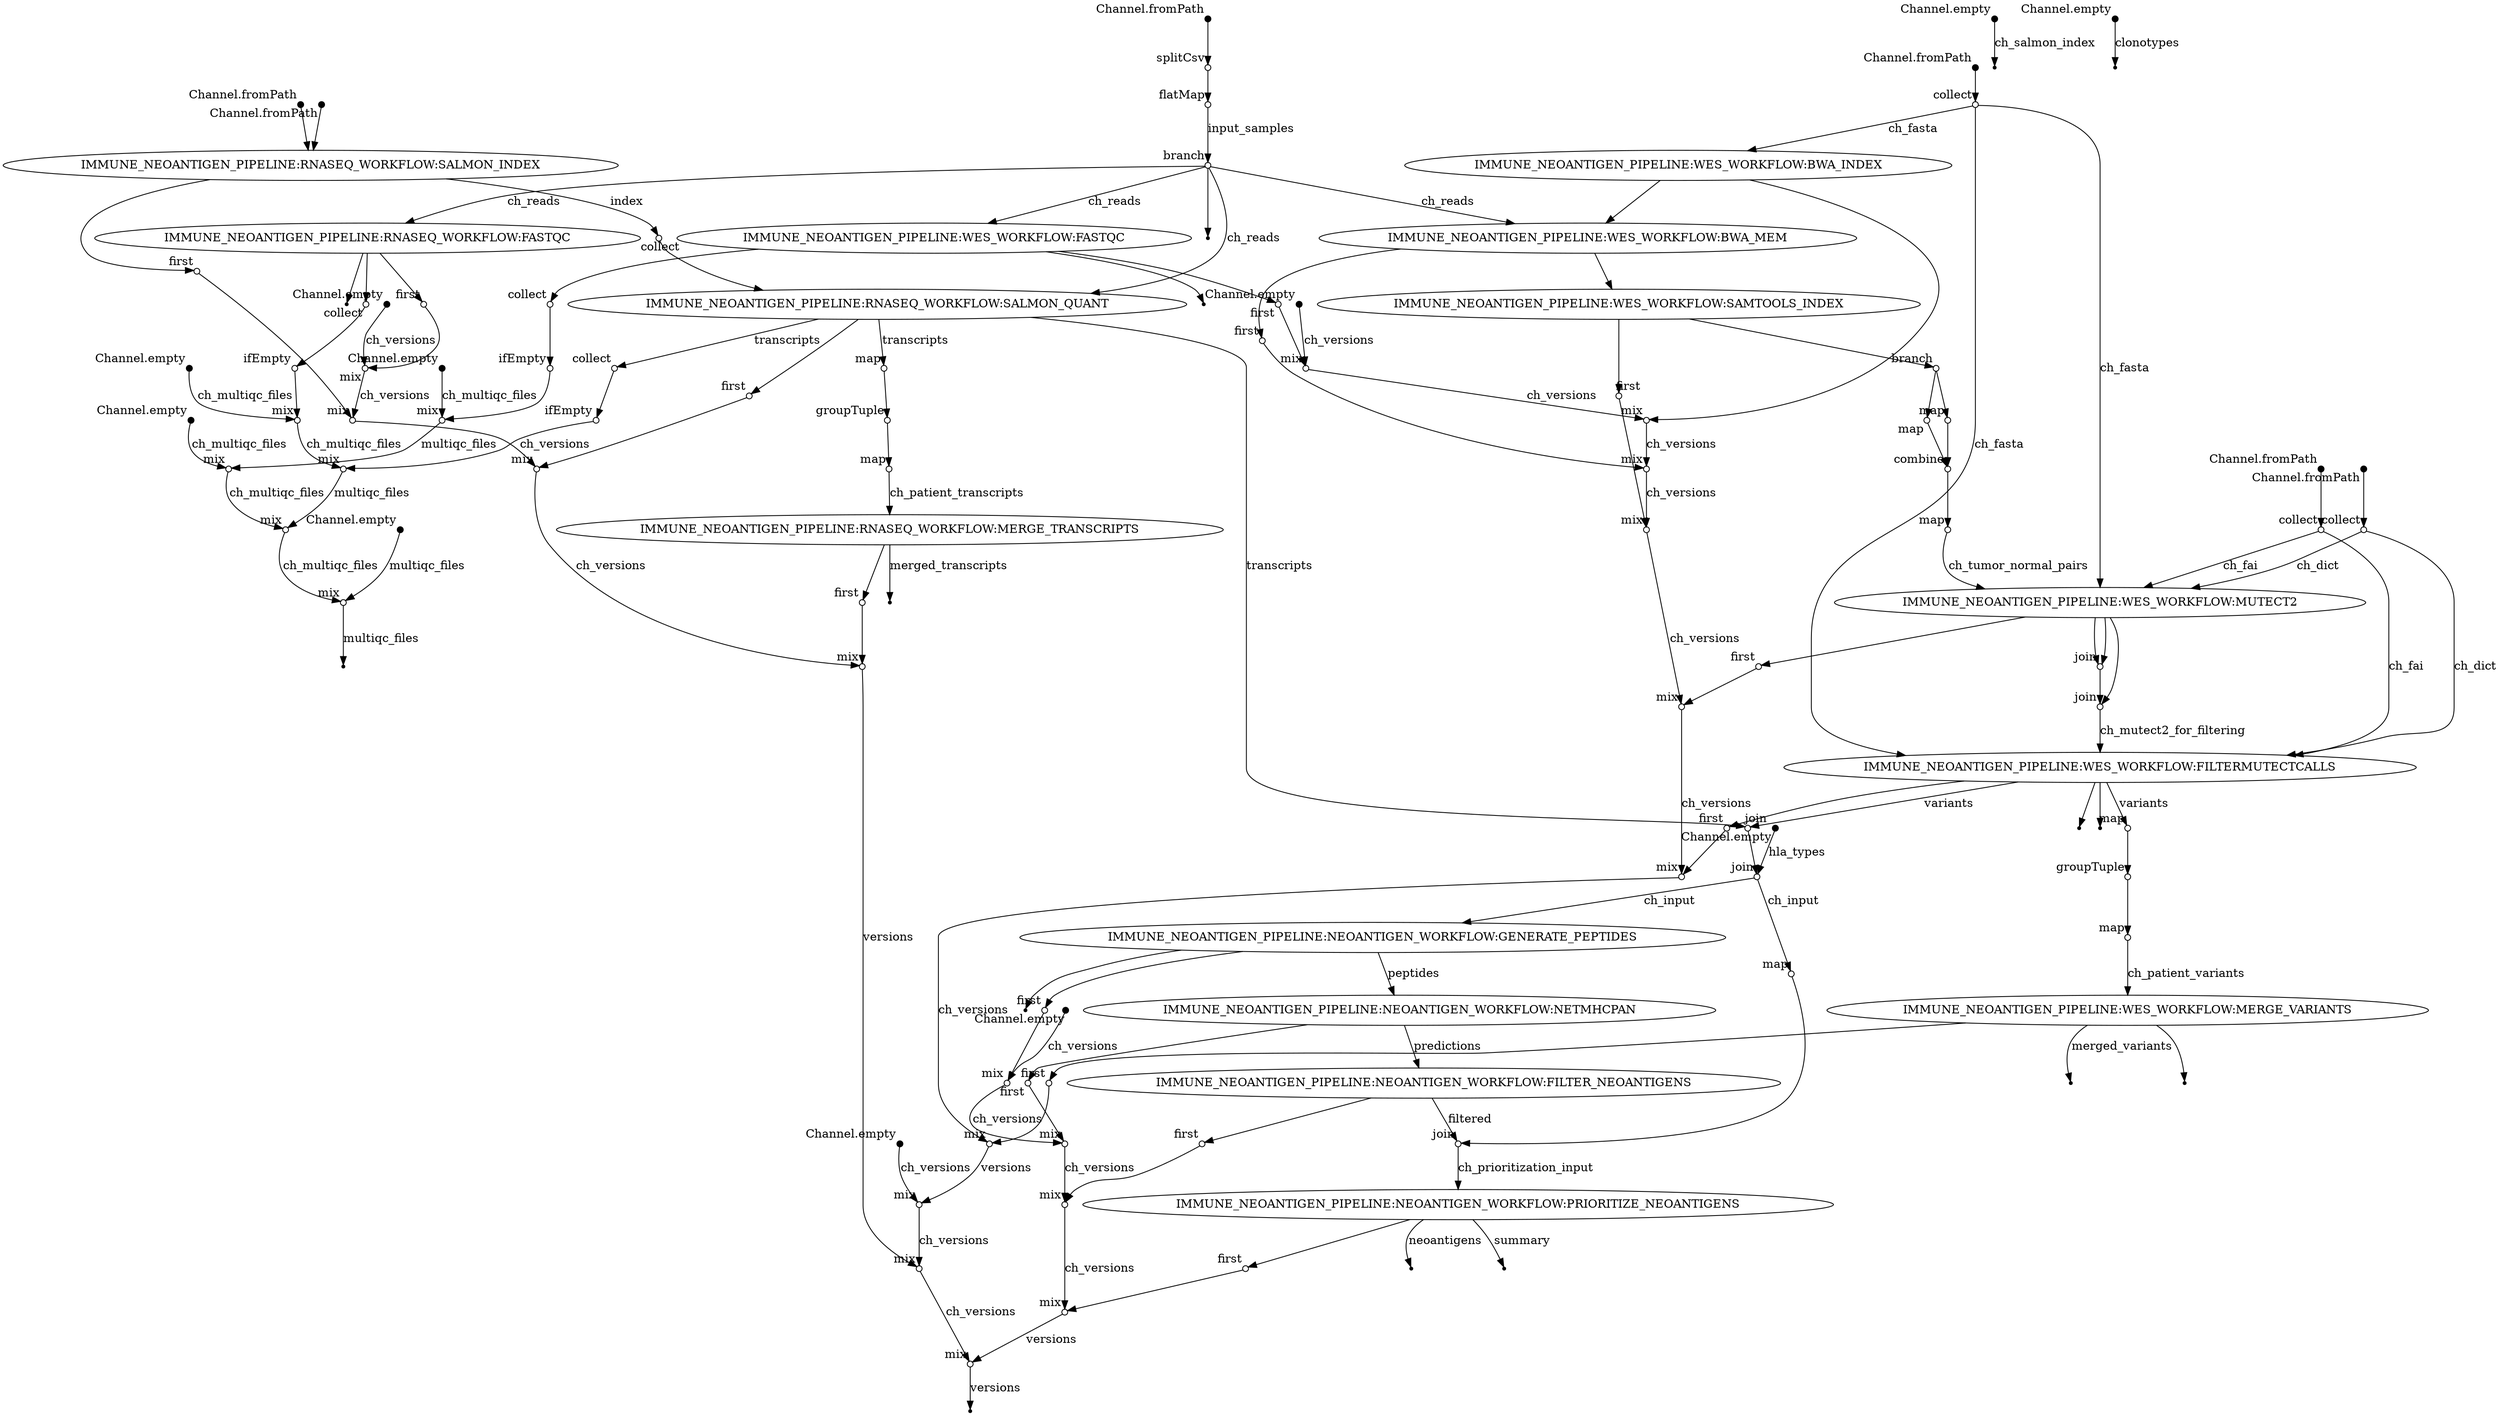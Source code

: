 digraph "pipeline_dag_20250709_224220" {
rankdir=TB;
v0 [shape=point,label="",fixedsize=true,width=0.1,xlabel="Channel.fromPath"];
v1 [shape=circle,label="",fixedsize=true,width=0.1,xlabel="splitCsv"];
v0 -> v1;

v1 [shape=circle,label="",fixedsize=true,width=0.1,xlabel="splitCsv"];
v2 [shape=circle,label="",fixedsize=true,width=0.1,xlabel="flatMap"];
v1 -> v2;

v2 [shape=circle,label="",fixedsize=true,width=0.1,xlabel="flatMap"];
v5 [shape=circle,label="",fixedsize=true,width=0.1,xlabel="branch"];
v2 -> v5 [label="input_samples"];

v3 [shape=point,label="",fixedsize=true,width=0.1,xlabel="Channel.empty"];
v54 [shape=circle,label="",fixedsize=true,width=0.1,xlabel="mix"];
v3 -> v54 [label="ch_versions"];

v4 [shape=point,label="",fixedsize=true,width=0.1,xlabel="Channel.empty"];
v55 [shape=circle,label="",fixedsize=true,width=0.1,xlabel="mix"];
v4 -> v55 [label="ch_multiqc_files"];

v5 [shape=circle,label="",fixedsize=true,width=0.1,xlabel="branch"];
v6 [shape=point];
v5 -> v6;

v5 [shape=circle,label="",fixedsize=true,width=0.1,xlabel="branch"];
v58 [label="IMMUNE_NEOANTIGEN_PIPELINE:RNASEQ_WORKFLOW:FASTQC"];
v5 -> v58 [label="ch_reads"];

v5 [shape=circle,label="",fixedsize=true,width=0.1,xlabel="branch"];
v15 [label="IMMUNE_NEOANTIGEN_PIPELINE:WES_WORKFLOW:FASTQC"];
v5 -> v15 [label="ch_reads"];

v7 [shape=point,label="",fixedsize=true,width=0.1,xlabel="Channel.empty"];
v18 [shape=circle,label="",fixedsize=true,width=0.1,xlabel="mix"];
v7 -> v18 [label="ch_versions"];

v8 [shape=point,label="",fixedsize=true,width=0.1,xlabel="Channel.empty"];
v21 [shape=circle,label="",fixedsize=true,width=0.1,xlabel="mix"];
v8 -> v21 [label="ch_multiqc_files"];

v9 [shape=point,label="",fixedsize=true,width=0.1,xlabel="Channel.fromPath"];
v10 [shape=circle,label="",fixedsize=true,width=0.1,xlabel="collect"];
v9 -> v10;

v10 [shape=circle,label="",fixedsize=true,width=0.1,xlabel="collect"];
v22 [label="IMMUNE_NEOANTIGEN_PIPELINE:WES_WORKFLOW:BWA_INDEX"];
v10 -> v22 [label="ch_fasta"];

v11 [shape=point,label="",fixedsize=true,width=0.1,xlabel="Channel.fromPath"];
v12 [shape=circle,label="",fixedsize=true,width=0.1,xlabel="collect"];
v11 -> v12;

v12 [shape=circle,label="",fixedsize=true,width=0.1,xlabel="collect"];
v35 [label="IMMUNE_NEOANTIGEN_PIPELINE:WES_WORKFLOW:MUTECT2"];
v12 -> v35 [label="ch_fai"];

v13 [shape=point,label="",fixedsize=true,width=0.1,xlabel="Channel.fromPath"];
v14 [shape=circle,label="",fixedsize=true,width=0.1,xlabel="collect"];
v13 -> v14;

v14 [shape=circle,label="",fixedsize=true,width=0.1,xlabel="collect"];
v35 [label="IMMUNE_NEOANTIGEN_PIPELINE:WES_WORKFLOW:MUTECT2"];
v14 -> v35 [label="ch_dict"];

v15 [label="IMMUNE_NEOANTIGEN_PIPELINE:WES_WORKFLOW:FASTQC"];
v16 [shape=point];
v15 -> v16;

v15 [label="IMMUNE_NEOANTIGEN_PIPELINE:WES_WORKFLOW:FASTQC"];
v19 [shape=circle,label="",fixedsize=true,width=0.1,xlabel="collect"];
v15 -> v19;

v15 [label="IMMUNE_NEOANTIGEN_PIPELINE:WES_WORKFLOW:FASTQC"];
v17 [shape=circle,label="",fixedsize=true,width=0.1,xlabel="first"];
v15 -> v17;

v17 [shape=circle,label="",fixedsize=true,width=0.1,xlabel="first"];
v18 [shape=circle,label="",fixedsize=true,width=0.1,xlabel="mix"];
v17 -> v18;

v18 [shape=circle,label="",fixedsize=true,width=0.1,xlabel="mix"];
v23 [shape=circle,label="",fixedsize=true,width=0.1,xlabel="mix"];
v18 -> v23 [label="ch_versions"];

v19 [shape=circle,label="",fixedsize=true,width=0.1,xlabel="collect"];
v20 [shape=circle,label="",fixedsize=true,width=0.1,xlabel="ifEmpty"];
v19 -> v20;

v20 [shape=circle,label="",fixedsize=true,width=0.1,xlabel="ifEmpty"];
v21 [shape=circle,label="",fixedsize=true,width=0.1,xlabel="mix"];
v20 -> v21;

v21 [shape=circle,label="",fixedsize=true,width=0.1,xlabel="mix"];
v55 [shape=circle,label="",fixedsize=true,width=0.1,xlabel="mix"];
v21 -> v55 [label="multiqc_files"];

v22 [label="IMMUNE_NEOANTIGEN_PIPELINE:WES_WORKFLOW:BWA_INDEX"];
v24 [label="IMMUNE_NEOANTIGEN_PIPELINE:WES_WORKFLOW:BWA_MEM"];
v22 -> v24;

v22 [label="IMMUNE_NEOANTIGEN_PIPELINE:WES_WORKFLOW:BWA_INDEX"];
v23 [shape=circle,label="",fixedsize=true,width=0.1,xlabel="mix"];
v22 -> v23;

v23 [shape=circle,label="",fixedsize=true,width=0.1,xlabel="mix"];
v26 [shape=circle,label="",fixedsize=true,width=0.1,xlabel="mix"];
v23 -> v26 [label="ch_versions"];

v5 [shape=circle,label="",fixedsize=true,width=0.1,xlabel="branch"];
v24 [label="IMMUNE_NEOANTIGEN_PIPELINE:WES_WORKFLOW:BWA_MEM"];
v5 -> v24 [label="ch_reads"];

v24 [label="IMMUNE_NEOANTIGEN_PIPELINE:WES_WORKFLOW:BWA_MEM"];
v27 [label="IMMUNE_NEOANTIGEN_PIPELINE:WES_WORKFLOW:SAMTOOLS_INDEX"];
v24 -> v27;

v24 [label="IMMUNE_NEOANTIGEN_PIPELINE:WES_WORKFLOW:BWA_MEM"];
v25 [shape=circle,label="",fixedsize=true,width=0.1,xlabel="first"];
v24 -> v25;

v25 [shape=circle,label="",fixedsize=true,width=0.1,xlabel="first"];
v26 [shape=circle,label="",fixedsize=true,width=0.1,xlabel="mix"];
v25 -> v26;

v26 [shape=circle,label="",fixedsize=true,width=0.1,xlabel="mix"];
v29 [shape=circle,label="",fixedsize=true,width=0.1,xlabel="mix"];
v26 -> v29 [label="ch_versions"];

v27 [label="IMMUNE_NEOANTIGEN_PIPELINE:WES_WORKFLOW:SAMTOOLS_INDEX"];
v30 [shape=circle,label="",fixedsize=true,width=0.1,xlabel="branch"];
v27 -> v30;

v27 [label="IMMUNE_NEOANTIGEN_PIPELINE:WES_WORKFLOW:SAMTOOLS_INDEX"];
v28 [shape=circle,label="",fixedsize=true,width=0.1,xlabel="first"];
v27 -> v28;

v28 [shape=circle,label="",fixedsize=true,width=0.1,xlabel="first"];
v29 [shape=circle,label="",fixedsize=true,width=0.1,xlabel="mix"];
v28 -> v29;

v29 [shape=circle,label="",fixedsize=true,width=0.1,xlabel="mix"];
v37 [shape=circle,label="",fixedsize=true,width=0.1,xlabel="mix"];
v29 -> v37 [label="ch_versions"];

v30 [shape=circle,label="",fixedsize=true,width=0.1,xlabel="branch"];
v32 [shape=circle,label="",fixedsize=true,width=0.1,xlabel="map"];
v30 -> v32;

v30 [shape=circle,label="",fixedsize=true,width=0.1,xlabel="branch"];
v31 [shape=circle,label="",fixedsize=true,width=0.1,xlabel="map"];
v30 -> v31;

v31 [shape=circle,label="",fixedsize=true,width=0.1,xlabel="map"];
v33 [shape=circle,label="",fixedsize=true,width=0.1,xlabel="combine"];
v31 -> v33;

v32 [shape=circle,label="",fixedsize=true,width=0.1,xlabel="map"];
v33 [shape=circle,label="",fixedsize=true,width=0.1,xlabel="combine"];
v32 -> v33;

v33 [shape=circle,label="",fixedsize=true,width=0.1,xlabel="combine"];
v34 [shape=circle,label="",fixedsize=true,width=0.1,xlabel="map"];
v33 -> v34;

v34 [shape=circle,label="",fixedsize=true,width=0.1,xlabel="map"];
v35 [label="IMMUNE_NEOANTIGEN_PIPELINE:WES_WORKFLOW:MUTECT2"];
v34 -> v35 [label="ch_tumor_normal_pairs"];

v10 [shape=circle,label="",fixedsize=true,width=0.1,xlabel="collect"];
v35 [label="IMMUNE_NEOANTIGEN_PIPELINE:WES_WORKFLOW:MUTECT2"];
v10 -> v35 [label="ch_fasta"];

v35 [label="IMMUNE_NEOANTIGEN_PIPELINE:WES_WORKFLOW:MUTECT2"];
v38 [shape=circle,label="",fixedsize=true,width=0.1,xlabel="join"];
v35 -> v38;

v35 [label="IMMUNE_NEOANTIGEN_PIPELINE:WES_WORKFLOW:MUTECT2"];
v38 [shape=circle,label="",fixedsize=true,width=0.1,xlabel="join"];
v35 -> v38;

v35 [label="IMMUNE_NEOANTIGEN_PIPELINE:WES_WORKFLOW:MUTECT2"];
v39 [shape=circle,label="",fixedsize=true,width=0.1,xlabel="join"];
v35 -> v39;

v35 [label="IMMUNE_NEOANTIGEN_PIPELINE:WES_WORKFLOW:MUTECT2"];
v36 [shape=circle,label="",fixedsize=true,width=0.1,xlabel="first"];
v35 -> v36;

v36 [shape=circle,label="",fixedsize=true,width=0.1,xlabel="first"];
v37 [shape=circle,label="",fixedsize=true,width=0.1,xlabel="mix"];
v36 -> v37;

v37 [shape=circle,label="",fixedsize=true,width=0.1,xlabel="mix"];
v44 [shape=circle,label="",fixedsize=true,width=0.1,xlabel="mix"];
v37 -> v44 [label="ch_versions"];

v38 [shape=circle,label="",fixedsize=true,width=0.1,xlabel="join"];
v39 [shape=circle,label="",fixedsize=true,width=0.1,xlabel="join"];
v38 -> v39;

v39 [shape=circle,label="",fixedsize=true,width=0.1,xlabel="join"];
v40 [label="IMMUNE_NEOANTIGEN_PIPELINE:WES_WORKFLOW:FILTERMUTECTCALLS"];
v39 -> v40 [label="ch_mutect2_for_filtering"];

v10 [shape=circle,label="",fixedsize=true,width=0.1,xlabel="collect"];
v40 [label="IMMUNE_NEOANTIGEN_PIPELINE:WES_WORKFLOW:FILTERMUTECTCALLS"];
v10 -> v40 [label="ch_fasta"];

v12 [shape=circle,label="",fixedsize=true,width=0.1,xlabel="collect"];
v40 [label="IMMUNE_NEOANTIGEN_PIPELINE:WES_WORKFLOW:FILTERMUTECTCALLS"];
v12 -> v40 [label="ch_fai"];

v14 [shape=circle,label="",fixedsize=true,width=0.1,xlabel="collect"];
v40 [label="IMMUNE_NEOANTIGEN_PIPELINE:WES_WORKFLOW:FILTERMUTECTCALLS"];
v14 -> v40 [label="ch_dict"];

v40 [label="IMMUNE_NEOANTIGEN_PIPELINE:WES_WORKFLOW:FILTERMUTECTCALLS"];
v46 [shape=circle,label="",fixedsize=true,width=0.1,xlabel="map"];
v40 -> v46 [label="variants"];

v40 [label="IMMUNE_NEOANTIGEN_PIPELINE:WES_WORKFLOW:FILTERMUTECTCALLS"];
v42 [shape=point];
v40 -> v42;

v40 [label="IMMUNE_NEOANTIGEN_PIPELINE:WES_WORKFLOW:FILTERMUTECTCALLS"];
v41 [shape=point];
v40 -> v41;

v40 [label="IMMUNE_NEOANTIGEN_PIPELINE:WES_WORKFLOW:FILTERMUTECTCALLS"];
v43 [shape=circle,label="",fixedsize=true,width=0.1,xlabel="first"];
v40 -> v43;

v43 [shape=circle,label="",fixedsize=true,width=0.1,xlabel="first"];
v44 [shape=circle,label="",fixedsize=true,width=0.1,xlabel="mix"];
v43 -> v44;

v44 [shape=circle,label="",fixedsize=true,width=0.1,xlabel="mix"];
v53 [shape=circle,label="",fixedsize=true,width=0.1,xlabel="mix"];
v44 -> v53 [label="ch_versions"];

v45 [shape=point,label="",fixedsize=true,width=0.1,xlabel="Channel.empty"];
v89 [shape=circle,label="",fixedsize=true,width=0.1,xlabel="join"];
v45 -> v89 [label="hla_types"];

v46 [shape=circle,label="",fixedsize=true,width=0.1,xlabel="map"];
v47 [shape=circle,label="",fixedsize=true,width=0.1,xlabel="groupTuple"];
v46 -> v47;

v47 [shape=circle,label="",fixedsize=true,width=0.1,xlabel="groupTuple"];
v48 [shape=circle,label="",fixedsize=true,width=0.1,xlabel="map"];
v47 -> v48;

v48 [shape=circle,label="",fixedsize=true,width=0.1,xlabel="map"];
v49 [label="IMMUNE_NEOANTIGEN_PIPELINE:WES_WORKFLOW:MERGE_VARIANTS"];
v48 -> v49 [label="ch_patient_variants"];

v49 [label="IMMUNE_NEOANTIGEN_PIPELINE:WES_WORKFLOW:MERGE_VARIANTS"];
v51 [shape=point];
v49 -> v51 [label="merged_variants"];

v49 [label="IMMUNE_NEOANTIGEN_PIPELINE:WES_WORKFLOW:MERGE_VARIANTS"];
v50 [shape=point];
v49 -> v50;

v49 [label="IMMUNE_NEOANTIGEN_PIPELINE:WES_WORKFLOW:MERGE_VARIANTS"];
v52 [shape=circle,label="",fixedsize=true,width=0.1,xlabel="first"];
v49 -> v52;

v52 [shape=circle,label="",fixedsize=true,width=0.1,xlabel="first"];
v53 [shape=circle,label="",fixedsize=true,width=0.1,xlabel="mix"];
v52 -> v53;

v53 [shape=circle,label="",fixedsize=true,width=0.1,xlabel="mix"];
v54 [shape=circle,label="",fixedsize=true,width=0.1,xlabel="mix"];
v53 -> v54 [label="versions"];

v54 [shape=circle,label="",fixedsize=true,width=0.1,xlabel="mix"];
v86 [shape=circle,label="",fixedsize=true,width=0.1,xlabel="mix"];
v54 -> v86 [label="ch_versions"];

v55 [shape=circle,label="",fixedsize=true,width=0.1,xlabel="mix"];
v87 [shape=circle,label="",fixedsize=true,width=0.1,xlabel="mix"];
v55 -> v87 [label="ch_multiqc_files"];

v56 [shape=point,label="",fixedsize=true,width=0.1,xlabel="Channel.empty"];
v61 [shape=circle,label="",fixedsize=true,width=0.1,xlabel="mix"];
v56 -> v61 [label="ch_versions"];

v57 [shape=point,label="",fixedsize=true,width=0.1,xlabel="Channel.empty"];
v64 [shape=circle,label="",fixedsize=true,width=0.1,xlabel="mix"];
v57 -> v64 [label="ch_multiqc_files"];

v58 [label="IMMUNE_NEOANTIGEN_PIPELINE:RNASEQ_WORKFLOW:FASTQC"];
v59 [shape=point];
v58 -> v59;

v58 [label="IMMUNE_NEOANTIGEN_PIPELINE:RNASEQ_WORKFLOW:FASTQC"];
v62 [shape=circle,label="",fixedsize=true,width=0.1,xlabel="collect"];
v58 -> v62;

v58 [label="IMMUNE_NEOANTIGEN_PIPELINE:RNASEQ_WORKFLOW:FASTQC"];
v60 [shape=circle,label="",fixedsize=true,width=0.1,xlabel="first"];
v58 -> v60;

v60 [shape=circle,label="",fixedsize=true,width=0.1,xlabel="first"];
v61 [shape=circle,label="",fixedsize=true,width=0.1,xlabel="mix"];
v60 -> v61;

v61 [shape=circle,label="",fixedsize=true,width=0.1,xlabel="mix"];
v71 [shape=circle,label="",fixedsize=true,width=0.1,xlabel="mix"];
v61 -> v71 [label="ch_versions"];

v62 [shape=circle,label="",fixedsize=true,width=0.1,xlabel="collect"];
v63 [shape=circle,label="",fixedsize=true,width=0.1,xlabel="ifEmpty"];
v62 -> v63;

v63 [shape=circle,label="",fixedsize=true,width=0.1,xlabel="ifEmpty"];
v64 [shape=circle,label="",fixedsize=true,width=0.1,xlabel="mix"];
v63 -> v64;

v64 [shape=circle,label="",fixedsize=true,width=0.1,xlabel="mix"];
v78 [shape=circle,label="",fixedsize=true,width=0.1,xlabel="mix"];
v64 -> v78 [label="ch_multiqc_files"];

v65 [shape=point,label="",fixedsize=true,width=0.1,xlabel="Channel.empty"];
v66 [shape=point];
v65 -> v66 [label="ch_salmon_index"];

v67 [shape=point,label="",fixedsize=true,width=0.1,xlabel="Channel.fromPath"];
v69 [label="IMMUNE_NEOANTIGEN_PIPELINE:RNASEQ_WORKFLOW:SALMON_INDEX"];
v67 -> v69;

v68 [shape=point,label="",fixedsize=true,width=0.1,xlabel="Channel.fromPath"];
v69 [label="IMMUNE_NEOANTIGEN_PIPELINE:RNASEQ_WORKFLOW:SALMON_INDEX"];
v68 -> v69;

v69 [label="IMMUNE_NEOANTIGEN_PIPELINE:RNASEQ_WORKFLOW:SALMON_INDEX"];
v72 [shape=circle,label="",fixedsize=true,width=0.1,xlabel="collect"];
v69 -> v72 [label="index"];

v69 [label="IMMUNE_NEOANTIGEN_PIPELINE:RNASEQ_WORKFLOW:SALMON_INDEX"];
v70 [shape=circle,label="",fixedsize=true,width=0.1,xlabel="first"];
v69 -> v70;

v70 [shape=circle,label="",fixedsize=true,width=0.1,xlabel="first"];
v71 [shape=circle,label="",fixedsize=true,width=0.1,xlabel="mix"];
v70 -> v71;

v71 [shape=circle,label="",fixedsize=true,width=0.1,xlabel="mix"];
v75 [shape=circle,label="",fixedsize=true,width=0.1,xlabel="mix"];
v71 -> v75 [label="ch_versions"];

v72 [shape=circle,label="",fixedsize=true,width=0.1,xlabel="collect"];
v73 [label="IMMUNE_NEOANTIGEN_PIPELINE:RNASEQ_WORKFLOW:SALMON_QUANT"];
v72 -> v73;

v5 [shape=circle,label="",fixedsize=true,width=0.1,xlabel="branch"];
v73 [label="IMMUNE_NEOANTIGEN_PIPELINE:RNASEQ_WORKFLOW:SALMON_QUANT"];
v5 -> v73 [label="ch_reads"];

v73 [label="IMMUNE_NEOANTIGEN_PIPELINE:RNASEQ_WORKFLOW:SALMON_QUANT"];
v76 [shape=circle,label="",fixedsize=true,width=0.1,xlabel="collect"];
v73 -> v76 [label="transcripts"];

v73 [label="IMMUNE_NEOANTIGEN_PIPELINE:RNASEQ_WORKFLOW:SALMON_QUANT"];
v74 [shape=circle,label="",fixedsize=true,width=0.1,xlabel="first"];
v73 -> v74;

v74 [shape=circle,label="",fixedsize=true,width=0.1,xlabel="first"];
v75 [shape=circle,label="",fixedsize=true,width=0.1,xlabel="mix"];
v74 -> v75;

v75 [shape=circle,label="",fixedsize=true,width=0.1,xlabel="mix"];
v85 [shape=circle,label="",fixedsize=true,width=0.1,xlabel="mix"];
v75 -> v85 [label="ch_versions"];

v76 [shape=circle,label="",fixedsize=true,width=0.1,xlabel="collect"];
v77 [shape=circle,label="",fixedsize=true,width=0.1,xlabel="ifEmpty"];
v76 -> v77;

v77 [shape=circle,label="",fixedsize=true,width=0.1,xlabel="ifEmpty"];
v78 [shape=circle,label="",fixedsize=true,width=0.1,xlabel="mix"];
v77 -> v78;

v78 [shape=circle,label="",fixedsize=true,width=0.1,xlabel="mix"];
v87 [shape=circle,label="",fixedsize=true,width=0.1,xlabel="mix"];
v78 -> v87 [label="multiqc_files"];

v73 [label="IMMUNE_NEOANTIGEN_PIPELINE:RNASEQ_WORKFLOW:SALMON_QUANT"];
v79 [shape=circle,label="",fixedsize=true,width=0.1,xlabel="map"];
v73 -> v79 [label="transcripts"];

v79 [shape=circle,label="",fixedsize=true,width=0.1,xlabel="map"];
v80 [shape=circle,label="",fixedsize=true,width=0.1,xlabel="groupTuple"];
v79 -> v80;

v80 [shape=circle,label="",fixedsize=true,width=0.1,xlabel="groupTuple"];
v81 [shape=circle,label="",fixedsize=true,width=0.1,xlabel="map"];
v80 -> v81;

v81 [shape=circle,label="",fixedsize=true,width=0.1,xlabel="map"];
v82 [label="IMMUNE_NEOANTIGEN_PIPELINE:RNASEQ_WORKFLOW:MERGE_TRANSCRIPTS"];
v81 -> v82 [label="ch_patient_transcripts"];

v82 [label="IMMUNE_NEOANTIGEN_PIPELINE:RNASEQ_WORKFLOW:MERGE_TRANSCRIPTS"];
v83 [shape=point];
v82 -> v83 [label="merged_transcripts"];

v82 [label="IMMUNE_NEOANTIGEN_PIPELINE:RNASEQ_WORKFLOW:MERGE_TRANSCRIPTS"];
v84 [shape=circle,label="",fixedsize=true,width=0.1,xlabel="first"];
v82 -> v84;

v84 [shape=circle,label="",fixedsize=true,width=0.1,xlabel="first"];
v85 [shape=circle,label="",fixedsize=true,width=0.1,xlabel="mix"];
v84 -> v85;

v85 [shape=circle,label="",fixedsize=true,width=0.1,xlabel="mix"];
v86 [shape=circle,label="",fixedsize=true,width=0.1,xlabel="mix"];
v85 -> v86 [label="versions"];

v86 [shape=circle,label="",fixedsize=true,width=0.1,xlabel="mix"];
v109 [shape=circle,label="",fixedsize=true,width=0.1,xlabel="mix"];
v86 -> v109 [label="ch_versions"];

v87 [shape=circle,label="",fixedsize=true,width=0.1,xlabel="mix"];
v111 [shape=circle,label="",fixedsize=true,width=0.1,xlabel="mix"];
v87 -> v111 [label="ch_multiqc_files"];

v40 [label="IMMUNE_NEOANTIGEN_PIPELINE:WES_WORKFLOW:FILTERMUTECTCALLS"];
v88 [shape=circle,label="",fixedsize=true,width=0.1,xlabel="join"];
v40 -> v88 [label="variants"];

v73 [label="IMMUNE_NEOANTIGEN_PIPELINE:RNASEQ_WORKFLOW:SALMON_QUANT"];
v88 [shape=circle,label="",fixedsize=true,width=0.1,xlabel="join"];
v73 -> v88 [label="transcripts"];

v88 [shape=circle,label="",fixedsize=true,width=0.1,xlabel="join"];
v89 [shape=circle,label="",fixedsize=true,width=0.1,xlabel="join"];
v88 -> v89;

v89 [shape=circle,label="",fixedsize=true,width=0.1,xlabel="join"];
v92 [label="IMMUNE_NEOANTIGEN_PIPELINE:NEOANTIGEN_WORKFLOW:GENERATE_PEPTIDES"];
v89 -> v92 [label="ch_input"];

v90 [shape=point,label="",fixedsize=true,width=0.1,xlabel="Channel.empty"];
v95 [shape=circle,label="",fixedsize=true,width=0.1,xlabel="mix"];
v90 -> v95 [label="ch_versions"];

v91 [shape=point,label="",fixedsize=true,width=0.1,xlabel="Channel.empty"];
v111 [shape=circle,label="",fixedsize=true,width=0.1,xlabel="mix"];
v91 -> v111 [label="multiqc_files"];

v92 [label="IMMUNE_NEOANTIGEN_PIPELINE:NEOANTIGEN_WORKFLOW:GENERATE_PEPTIDES"];
v96 [label="IMMUNE_NEOANTIGEN_PIPELINE:NEOANTIGEN_WORKFLOW:NETMHCPAN"];
v92 -> v96 [label="peptides"];

v92 [label="IMMUNE_NEOANTIGEN_PIPELINE:NEOANTIGEN_WORKFLOW:GENERATE_PEPTIDES"];
v93 [shape=point];
v92 -> v93;

v92 [label="IMMUNE_NEOANTIGEN_PIPELINE:NEOANTIGEN_WORKFLOW:GENERATE_PEPTIDES"];
v94 [shape=circle,label="",fixedsize=true,width=0.1,xlabel="first"];
v92 -> v94;

v94 [shape=circle,label="",fixedsize=true,width=0.1,xlabel="first"];
v95 [shape=circle,label="",fixedsize=true,width=0.1,xlabel="mix"];
v94 -> v95;

v95 [shape=circle,label="",fixedsize=true,width=0.1,xlabel="mix"];
v98 [shape=circle,label="",fixedsize=true,width=0.1,xlabel="mix"];
v95 -> v98 [label="ch_versions"];

v96 [label="IMMUNE_NEOANTIGEN_PIPELINE:NEOANTIGEN_WORKFLOW:NETMHCPAN"];
v99 [label="IMMUNE_NEOANTIGEN_PIPELINE:NEOANTIGEN_WORKFLOW:FILTER_NEOANTIGENS"];
v96 -> v99 [label="predictions"];

v96 [label="IMMUNE_NEOANTIGEN_PIPELINE:NEOANTIGEN_WORKFLOW:NETMHCPAN"];
v97 [shape=circle,label="",fixedsize=true,width=0.1,xlabel="first"];
v96 -> v97;

v97 [shape=circle,label="",fixedsize=true,width=0.1,xlabel="first"];
v98 [shape=circle,label="",fixedsize=true,width=0.1,xlabel="mix"];
v97 -> v98;

v98 [shape=circle,label="",fixedsize=true,width=0.1,xlabel="mix"];
v101 [shape=circle,label="",fixedsize=true,width=0.1,xlabel="mix"];
v98 -> v101 [label="ch_versions"];

v99 [label="IMMUNE_NEOANTIGEN_PIPELINE:NEOANTIGEN_WORKFLOW:FILTER_NEOANTIGENS"];
v103 [shape=circle,label="",fixedsize=true,width=0.1,xlabel="join"];
v99 -> v103 [label="filtered"];

v99 [label="IMMUNE_NEOANTIGEN_PIPELINE:NEOANTIGEN_WORKFLOW:FILTER_NEOANTIGENS"];
v100 [shape=circle,label="",fixedsize=true,width=0.1,xlabel="first"];
v99 -> v100;

v100 [shape=circle,label="",fixedsize=true,width=0.1,xlabel="first"];
v101 [shape=circle,label="",fixedsize=true,width=0.1,xlabel="mix"];
v100 -> v101;

v101 [shape=circle,label="",fixedsize=true,width=0.1,xlabel="mix"];
v108 [shape=circle,label="",fixedsize=true,width=0.1,xlabel="mix"];
v101 -> v108 [label="ch_versions"];

v89 [shape=circle,label="",fixedsize=true,width=0.1,xlabel="join"];
v102 [shape=circle,label="",fixedsize=true,width=0.1,xlabel="map"];
v89 -> v102 [label="ch_input"];

v102 [shape=circle,label="",fixedsize=true,width=0.1,xlabel="map"];
v103 [shape=circle,label="",fixedsize=true,width=0.1,xlabel="join"];
v102 -> v103;

v103 [shape=circle,label="",fixedsize=true,width=0.1,xlabel="join"];
v104 [label="IMMUNE_NEOANTIGEN_PIPELINE:NEOANTIGEN_WORKFLOW:PRIORITIZE_NEOANTIGENS"];
v103 -> v104 [label="ch_prioritization_input"];

v104 [label="IMMUNE_NEOANTIGEN_PIPELINE:NEOANTIGEN_WORKFLOW:PRIORITIZE_NEOANTIGENS"];
v106 [shape=point];
v104 -> v106 [label="neoantigens"];

v104 [label="IMMUNE_NEOANTIGEN_PIPELINE:NEOANTIGEN_WORKFLOW:PRIORITIZE_NEOANTIGENS"];
v105 [shape=point];
v104 -> v105 [label="summary"];

v104 [label="IMMUNE_NEOANTIGEN_PIPELINE:NEOANTIGEN_WORKFLOW:PRIORITIZE_NEOANTIGENS"];
v107 [shape=circle,label="",fixedsize=true,width=0.1,xlabel="first"];
v104 -> v107;

v107 [shape=circle,label="",fixedsize=true,width=0.1,xlabel="first"];
v108 [shape=circle,label="",fixedsize=true,width=0.1,xlabel="mix"];
v107 -> v108;

v108 [shape=circle,label="",fixedsize=true,width=0.1,xlabel="mix"];
v109 [shape=circle,label="",fixedsize=true,width=0.1,xlabel="mix"];
v108 -> v109 [label="versions"];

v109 [shape=circle,label="",fixedsize=true,width=0.1,xlabel="mix"];
v110 [shape=point];
v109 -> v110 [label="versions"];

v111 [shape=circle,label="",fixedsize=true,width=0.1,xlabel="mix"];
v112 [shape=point];
v111 -> v112 [label="multiqc_files"];

v113 [shape=point,label="",fixedsize=true,width=0.1,xlabel="Channel.empty"];
v114 [shape=point];
v113 -> v114 [label="clonotypes"];

}

